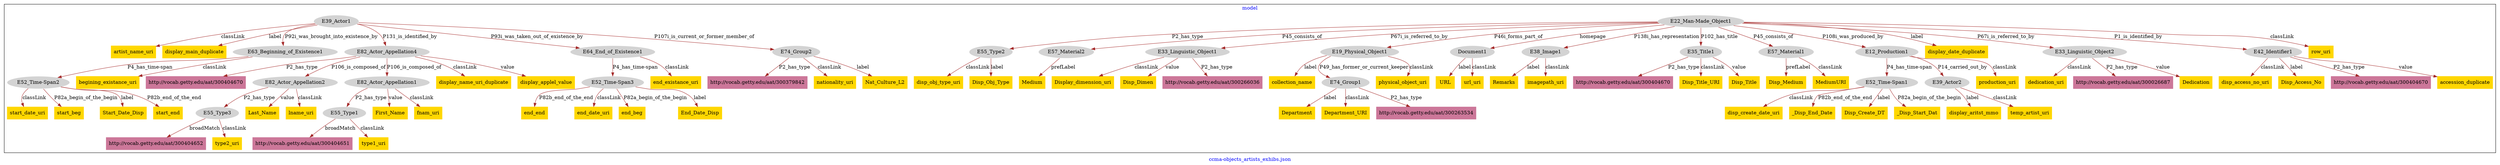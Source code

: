digraph n0 {
fontcolor="blue"
remincross="true"
label="ccma-objects_artists_exhibs.json"
subgraph cluster {
label="model"
n2[style="filled",color="white",fillcolor="lightgray",label="E52_Time-Span1"];
n3[shape="plaintext",style="filled",fillcolor="gold",label="disp_create_date_uri"];
n4[style="filled",color="white",fillcolor="lightgray",label="E22_Man-Made_Object1"];
n5[style="filled",color="white",fillcolor="lightgray",label="E55_Type2"];
n6[style="filled",color="white",fillcolor="lightgray",label="E57_Material2"];
n7[shape="plaintext",style="filled",fillcolor="gold",label="Medium"];
n8[style="filled",color="white",fillcolor="lightgray",label="E52_Time-Span2"];
n9[shape="plaintext",style="filled",fillcolor="gold",label="start_date_uri"];
n10[style="filled",color="white",fillcolor="lightgray",label="E39_Actor1"];
n11[shape="plaintext",style="filled",fillcolor="gold",label="artist_name_uri"];
n12[style="filled",color="white",fillcolor="lightgray",label="E33_Linguistic_Object1"];
n13[shape="plaintext",style="filled",fillcolor="gold",label="Display_dimension_uri"];
n14[shape="plaintext",style="filled",fillcolor="gold",label="_Disp_End_Date"];
n15[shape="plaintext",style="filled",fillcolor="gold",label="display_main_duplicate"];
n16[style="filled",color="white",fillcolor="lightgray",label="E63_Beginning_of_Existence1"];
n17[style="filled",color="white",fillcolor="lightgray",label="E82_Actor_Appellation4"];
n18[shape="plaintext",style="filled",fillcolor="#CC7799",label="http://vocab.getty.edu/aat/300404670"];
n19[style="filled",color="white",fillcolor="lightgray",label="E19_Physical_Object1"];
n20[shape="plaintext",style="filled",fillcolor="gold",label="collection_name"];
n21[style="filled",color="white",fillcolor="lightgray",label="E55_Type1"];
n22[shape="plaintext",style="filled",fillcolor="#CC7799",label="http://vocab.getty.edu/aat/300404651"];
n23[style="filled",color="white",fillcolor="lightgray",label="E55_Type3"];
n24[shape="plaintext",style="filled",fillcolor="#CC7799",label="http://vocab.getty.edu/aat/300404652"];
n25[style="filled",color="white",fillcolor="lightgray",label="E82_Actor_Appellation2"];
n26[style="filled",color="white",fillcolor="lightgray",label="E74_Group1"];
n27[shape="plaintext",style="filled",fillcolor="gold",label="Department"];
n28[shape="plaintext",style="filled",fillcolor="gold",label="Department_URI"];
n29[style="filled",color="white",fillcolor="lightgray",label="Document1"];
n30[shape="plaintext",style="filled",fillcolor="gold",label="URL"];
n31[style="filled",color="white",fillcolor="lightgray",label="E38_Image1"];
n32[shape="plaintext",style="filled",fillcolor="gold",label="Remarks"];
n33[shape="plaintext",style="filled",fillcolor="gold",label="Disp_Create_DT"];
n34[shape="plaintext",style="filled",fillcolor="gold",label="imagepath_uri"];
n35[style="filled",color="white",fillcolor="lightgray",label="E82_Actor_Appellation1"];
n36[shape="plaintext",style="filled",fillcolor="gold",label="First_Name"];
n37[style="filled",color="white",fillcolor="lightgray",label="E35_Title1"];
n38[shape="plaintext",style="filled",fillcolor="#CC7799",label="http://vocab.getty.edu/aat/300404670"];
n39[shape="plaintext",style="filled",fillcolor="gold",label="fnam_uri"];
n40[style="filled",color="white",fillcolor="lightgray",label="E57_Material1"];
n41[style="filled",color="white",fillcolor="lightgray",label="E64_End_of_Existence1"];
n42[style="filled",color="white",fillcolor="lightgray",label="E52_Time-Span3"];
n43[style="filled",color="white",fillcolor="lightgray",label="E12_Production1"];
n44[style="filled",color="white",fillcolor="lightgray",label="E39_Actor2"];
n45[shape="plaintext",style="filled",fillcolor="gold",label="begining_existance_uri"];
n46[shape="plaintext",style="filled",fillcolor="gold",label="Disp_Medium"];
n47[shape="plaintext",style="filled",fillcolor="gold",label="Disp_Dimen"];
n48[shape="plaintext",style="filled",fillcolor="gold",label="end_end"];
n49[shape="plaintext",style="filled",fillcolor="gold",label="production_uri"];
n50[shape="plaintext",style="filled",fillcolor="gold",label="start_beg"];
n51[shape="plaintext",style="filled",fillcolor="gold",label="disp_obj_type_uri"];
n52[shape="plaintext",style="filled",fillcolor="gold",label="display_date_duplicate"];
n53[style="filled",color="white",fillcolor="lightgray",label="E33_Linguistic_Object2"];
n54[shape="plaintext",style="filled",fillcolor="gold",label="dedication_uri"];
n55[style="filled",color="white",fillcolor="lightgray",label="E42_Identifier1"];
n56[shape="plaintext",style="filled",fillcolor="gold",label="display_aritst_mmo"];
n57[shape="plaintext",style="filled",fillcolor="gold",label="end_date_uri"];
n58[shape="plaintext",style="filled",fillcolor="gold",label="Disp_Title_URI"];
n59[style="filled",color="white",fillcolor="lightgray",label="E74_Group2"];
n60[shape="plaintext",style="filled",fillcolor="#CC7799",label="http://vocab.getty.edu/aat/300379842"];
n61[shape="plaintext",style="filled",fillcolor="gold",label="Start_Date_Disp"];
n62[shape="plaintext",style="filled",fillcolor="gold",label="end_beg"];
n63[shape="plaintext",style="filled",fillcolor="#CC7799",label="http://vocab.getty.edu/aat/300026687"];
n64[shape="plaintext",style="filled",fillcolor="gold",label="display_name_uri_duplicate"];
n65[shape="plaintext",style="filled",fillcolor="gold",label="disp_access_no_uri"];
n66[shape="plaintext",style="filled",fillcolor="gold",label="nationality_uri"];
n67[shape="plaintext",style="filled",fillcolor="gold",label="Disp_Obj_Type"];
n68[shape="plaintext",style="filled",fillcolor="gold",label="Disp_Access_No"];
n69[shape="plaintext",style="filled",fillcolor="gold",label="type2_uri"];
n70[shape="plaintext",style="filled",fillcolor="gold",label="start_end"];
n71[shape="plaintext",style="filled",fillcolor="gold",label="temp_artist_uri"];
n72[shape="plaintext",style="filled",fillcolor="gold",label="Last_Name"];
n73[shape="plaintext",style="filled",fillcolor="gold",label="display_applel_value"];
n74[shape="plaintext",style="filled",fillcolor="gold",label="url_uri"];
n75[shape="plaintext",style="filled",fillcolor="gold",label="end_existance_uri"];
n76[shape="plaintext",style="filled",fillcolor="gold",label="Disp_Title"];
n77[shape="plaintext",style="filled",fillcolor="gold",label="type1_uri"];
n78[shape="plaintext",style="filled",fillcolor="#CC7799",label="http://vocab.getty.edu/aat/300263534"];
n79[shape="plaintext",style="filled",fillcolor="gold",label="Nat_Culture_L2"];
n80[shape="plaintext",style="filled",fillcolor="gold",label="MediumURI"];
n81[shape="plaintext",style="filled",fillcolor="gold",label="Dedication"];
n82[shape="plaintext",style="filled",fillcolor="gold",label="row_uri"];
n83[shape="plaintext",style="filled",fillcolor="#CC7799",label="http://vocab.getty.edu/aat/300404670"];
n84[shape="plaintext",style="filled",fillcolor="gold",label="_Disp_Start_Dat"];
n85[shape="plaintext",style="filled",fillcolor="gold",label="End_Date_Disp"];
n86[shape="plaintext",style="filled",fillcolor="gold",label="accession_duplicate"];
n87[shape="plaintext",style="filled",fillcolor="#CC7799",label="http://vocab.getty.edu/aat/300266036"];
n88[shape="plaintext",style="filled",fillcolor="gold",label="lname_uri"];
n89[shape="plaintext",style="filled",fillcolor="gold",label="physical_object_uri"];
}
n2 -> n3[color="brown",fontcolor="black",label="classLink"]
n4 -> n5[color="brown",fontcolor="black",label="P2_has_type"]
n6 -> n7[color="brown",fontcolor="black",label="prefLabel"]
n8 -> n9[color="brown",fontcolor="black",label="classLink"]
n10 -> n11[color="brown",fontcolor="black",label="classLink"]
n12 -> n13[color="brown",fontcolor="black",label="classLink"]
n2 -> n14[color="brown",fontcolor="black",label="P82b_end_of_the_end"]
n10 -> n15[color="brown",fontcolor="black",label="label"]
n10 -> n16[color="brown",fontcolor="black",label="P92i_was_brought_into_existence_by"]
n17 -> n18[color="brown",fontcolor="black",label="P2_has_type"]
n19 -> n20[color="brown",fontcolor="black",label="label"]
n21 -> n22[color="brown",fontcolor="black",label="broadMatch"]
n23 -> n24[color="brown",fontcolor="black",label="broadMatch"]
n25 -> n23[color="brown",fontcolor="black",label="P2_has_type"]
n26 -> n27[color="brown",fontcolor="black",label="label"]
n26 -> n28[color="brown",fontcolor="black",label="classLink"]
n29 -> n30[color="brown",fontcolor="black",label="label"]
n31 -> n32[color="brown",fontcolor="black",label="label"]
n2 -> n33[color="brown",fontcolor="black",label="label"]
n31 -> n34[color="brown",fontcolor="black",label="classLink"]
n35 -> n36[color="brown",fontcolor="black",label="value"]
n37 -> n38[color="brown",fontcolor="black",label="P2_has_type"]
n35 -> n39[color="brown",fontcolor="black",label="classLink"]
n4 -> n40[color="brown",fontcolor="black",label="P45_consists_of"]
n4 -> n6[color="brown",fontcolor="black",label="P45_consists_of"]
n41 -> n42[color="brown",fontcolor="black",label="P4_has_time-span"]
n43 -> n44[color="brown",fontcolor="black",label="P14_carried_out_by"]
n16 -> n45[color="brown",fontcolor="black",label="classLink"]
n40 -> n46[color="brown",fontcolor="black",label="prefLabel"]
n4 -> n31[color="brown",fontcolor="black",label="P138i_has_representation"]
n12 -> n47[color="brown",fontcolor="black",label="value"]
n42 -> n48[color="brown",fontcolor="black",label="P82b_end_of_the_end"]
n43 -> n49[color="brown",fontcolor="black",label="classLink"]
n35 -> n21[color="brown",fontcolor="black",label="P2_has_type"]
n8 -> n50[color="brown",fontcolor="black",label="P82a_begin_of_the_begin"]
n4 -> n43[color="brown",fontcolor="black",label="P108i_was_produced_by"]
n5 -> n51[color="brown",fontcolor="black",label="classLink"]
n4 -> n52[color="brown",fontcolor="black",label="label"]
n53 -> n54[color="brown",fontcolor="black",label="classLink"]
n4 -> n55[color="brown",fontcolor="black",label="P1_is_identified_by"]
n44 -> n56[color="brown",fontcolor="black",label="label"]
n42 -> n57[color="brown",fontcolor="black",label="classLink"]
n10 -> n17[color="brown",fontcolor="black",label="P131_is_identified_by"]
n17 -> n35[color="brown",fontcolor="black",label="P106_is_composed_of"]
n37 -> n58[color="brown",fontcolor="black",label="classLink"]
n17 -> n25[color="brown",fontcolor="black",label="P106_is_composed_of"]
n16 -> n8[color="brown",fontcolor="black",label="P4_has_time-span"]
n59 -> n60[color="brown",fontcolor="black",label="P2_has_type"]
n8 -> n61[color="brown",fontcolor="black",label="label"]
n42 -> n62[color="brown",fontcolor="black",label="P82a_begin_of_the_begin"]
n19 -> n26[color="brown",fontcolor="black",label="P49_has_former_or_current_keeper"]
n4 -> n29[color="brown",fontcolor="black",label="homepage"]
n53 -> n63[color="brown",fontcolor="black",label="P2_has_type"]
n10 -> n41[color="brown",fontcolor="black",label="P93i_was_taken_out_of_existence_by"]
n17 -> n64[color="brown",fontcolor="black",label="classLink"]
n43 -> n2[color="brown",fontcolor="black",label="P4_has_time-span"]
n55 -> n65[color="brown",fontcolor="black",label="classLink"]
n59 -> n66[color="brown",fontcolor="black",label="classLink"]
n10 -> n59[color="brown",fontcolor="black",label="P107i_is_current_or_former_member_of"]
n5 -> n67[color="brown",fontcolor="black",label="label"]
n55 -> n68[color="brown",fontcolor="black",label="label"]
n23 -> n69[color="brown",fontcolor="black",label="classLink"]
n8 -> n70[color="brown",fontcolor="black",label="P82b_end_of_the_end"]
n44 -> n71[color="brown",fontcolor="black",label="classLink"]
n25 -> n72[color="brown",fontcolor="black",label="value"]
n4 -> n37[color="brown",fontcolor="black",label="P102_has_title"]
n17 -> n73[color="brown",fontcolor="black",label="value"]
n29 -> n74[color="brown",fontcolor="black",label="classLink"]
n4 -> n19[color="brown",fontcolor="black",label="P46i_forms_part_of"]
n41 -> n75[color="brown",fontcolor="black",label="classLink"]
n37 -> n76[color="brown",fontcolor="black",label="value"]
n21 -> n77[color="brown",fontcolor="black",label="classLink"]
n26 -> n78[color="brown",fontcolor="black",label="P2_has_type"]
n4 -> n12[color="brown",fontcolor="black",label="P67i_is_referred_to_by"]
n4 -> n53[color="brown",fontcolor="black",label="P67i_is_referred_to_by"]
n59 -> n79[color="brown",fontcolor="black",label="label"]
n40 -> n80[color="brown",fontcolor="black",label="classLink"]
n53 -> n81[color="brown",fontcolor="black",label="value"]
n4 -> n82[color="brown",fontcolor="black",label="classLink"]
n55 -> n83[color="brown",fontcolor="black",label="P2_has_type"]
n2 -> n84[color="brown",fontcolor="black",label="P82a_begin_of_the_begin"]
n42 -> n85[color="brown",fontcolor="black",label="label"]
n55 -> n86[color="brown",fontcolor="black",label="value"]
n12 -> n87[color="brown",fontcolor="black",label="P2_has_type"]
n25 -> n88[color="brown",fontcolor="black",label="classLink"]
n19 -> n89[color="brown",fontcolor="black",label="classLink"]
}
